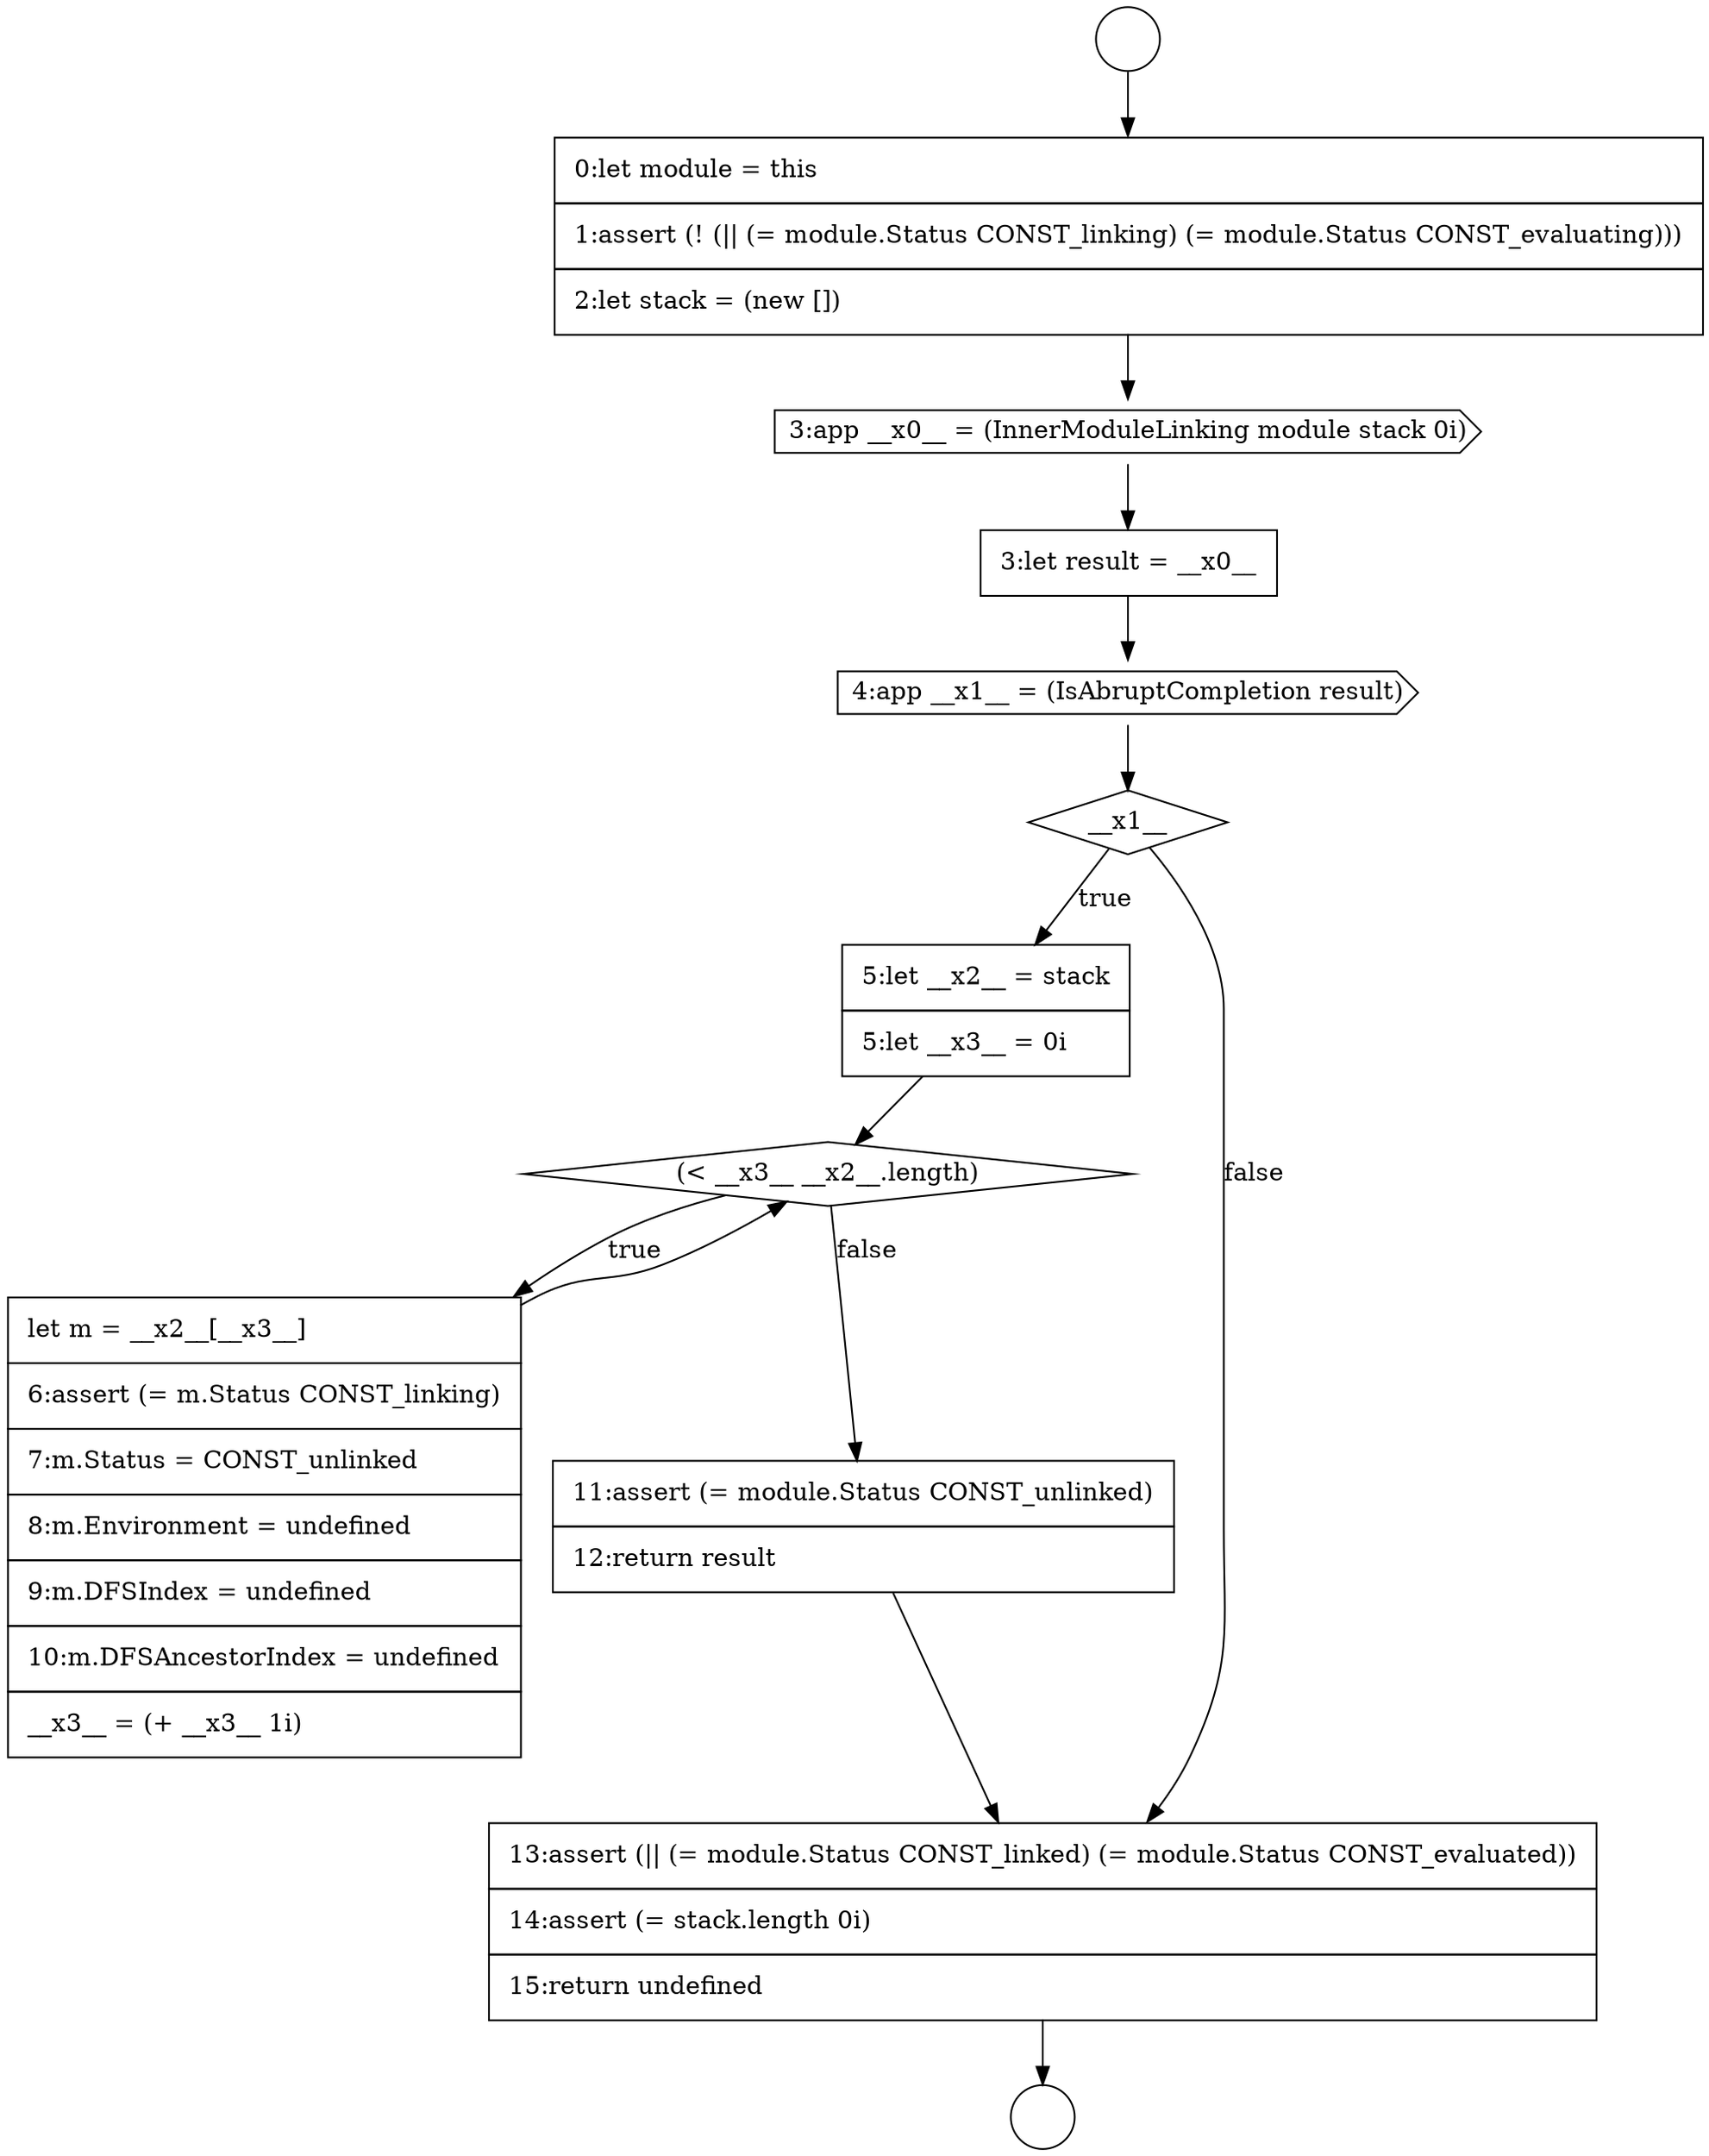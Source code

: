 digraph {
  node0 [shape=circle label=" " color="black" fillcolor="white" style=filled]
  node5 [shape=cds, label=<<font color="black">4:app __x1__ = (IsAbruptCompletion result)</font>> color="black" fillcolor="white" style=filled]
  node10 [shape=none, margin=0, label=<<font color="black">
    <table border="0" cellborder="1" cellspacing="0" cellpadding="10">
      <tr><td align="left">11:assert (= module.Status CONST_unlinked)</td></tr>
      <tr><td align="left">12:return result</td></tr>
    </table>
  </font>> color="black" fillcolor="white" style=filled]
  node1 [shape=circle label=" " color="black" fillcolor="white" style=filled]
  node6 [shape=diamond, label=<<font color="black">__x1__</font>> color="black" fillcolor="white" style=filled]
  node9 [shape=none, margin=0, label=<<font color="black">
    <table border="0" cellborder="1" cellspacing="0" cellpadding="10">
      <tr><td align="left">let m = __x2__[__x3__]</td></tr>
      <tr><td align="left">6:assert (= m.Status CONST_linking)</td></tr>
      <tr><td align="left">7:m.Status = CONST_unlinked</td></tr>
      <tr><td align="left">8:m.Environment = undefined</td></tr>
      <tr><td align="left">9:m.DFSIndex = undefined</td></tr>
      <tr><td align="left">10:m.DFSAncestorIndex = undefined</td></tr>
      <tr><td align="left">__x3__ = (+ __x3__ 1i)</td></tr>
    </table>
  </font>> color="black" fillcolor="white" style=filled]
  node2 [shape=none, margin=0, label=<<font color="black">
    <table border="0" cellborder="1" cellspacing="0" cellpadding="10">
      <tr><td align="left">0:let module = this</td></tr>
      <tr><td align="left">1:assert (! (|| (= module.Status CONST_linking) (= module.Status CONST_evaluating)))</td></tr>
      <tr><td align="left">2:let stack = (new [])</td></tr>
    </table>
  </font>> color="black" fillcolor="white" style=filled]
  node7 [shape=none, margin=0, label=<<font color="black">
    <table border="0" cellborder="1" cellspacing="0" cellpadding="10">
      <tr><td align="left">5:let __x2__ = stack</td></tr>
      <tr><td align="left">5:let __x3__ = 0i</td></tr>
    </table>
  </font>> color="black" fillcolor="white" style=filled]
  node3 [shape=cds, label=<<font color="black">3:app __x0__ = (InnerModuleLinking module stack 0i)</font>> color="black" fillcolor="white" style=filled]
  node11 [shape=none, margin=0, label=<<font color="black">
    <table border="0" cellborder="1" cellspacing="0" cellpadding="10">
      <tr><td align="left">13:assert (|| (= module.Status CONST_linked) (= module.Status CONST_evaluated))</td></tr>
      <tr><td align="left">14:assert (= stack.length 0i)</td></tr>
      <tr><td align="left">15:return undefined</td></tr>
    </table>
  </font>> color="black" fillcolor="white" style=filled]
  node8 [shape=diamond, label=<<font color="black">(&lt; __x3__ __x2__.length)</font>> color="black" fillcolor="white" style=filled]
  node4 [shape=none, margin=0, label=<<font color="black">
    <table border="0" cellborder="1" cellspacing="0" cellpadding="10">
      <tr><td align="left">3:let result = __x0__</td></tr>
    </table>
  </font>> color="black" fillcolor="white" style=filled]
  node7 -> node8 [ color="black"]
  node6 -> node7 [label=<<font color="black">true</font>> color="black"]
  node6 -> node11 [label=<<font color="black">false</font>> color="black"]
  node2 -> node3 [ color="black"]
  node0 -> node2 [ color="black"]
  node11 -> node1 [ color="black"]
  node10 -> node11 [ color="black"]
  node4 -> node5 [ color="black"]
  node8 -> node9 [label=<<font color="black">true</font>> color="black"]
  node8 -> node10 [label=<<font color="black">false</font>> color="black"]
  node9 -> node8 [ color="black"]
  node5 -> node6 [ color="black"]
  node3 -> node4 [ color="black"]
}
